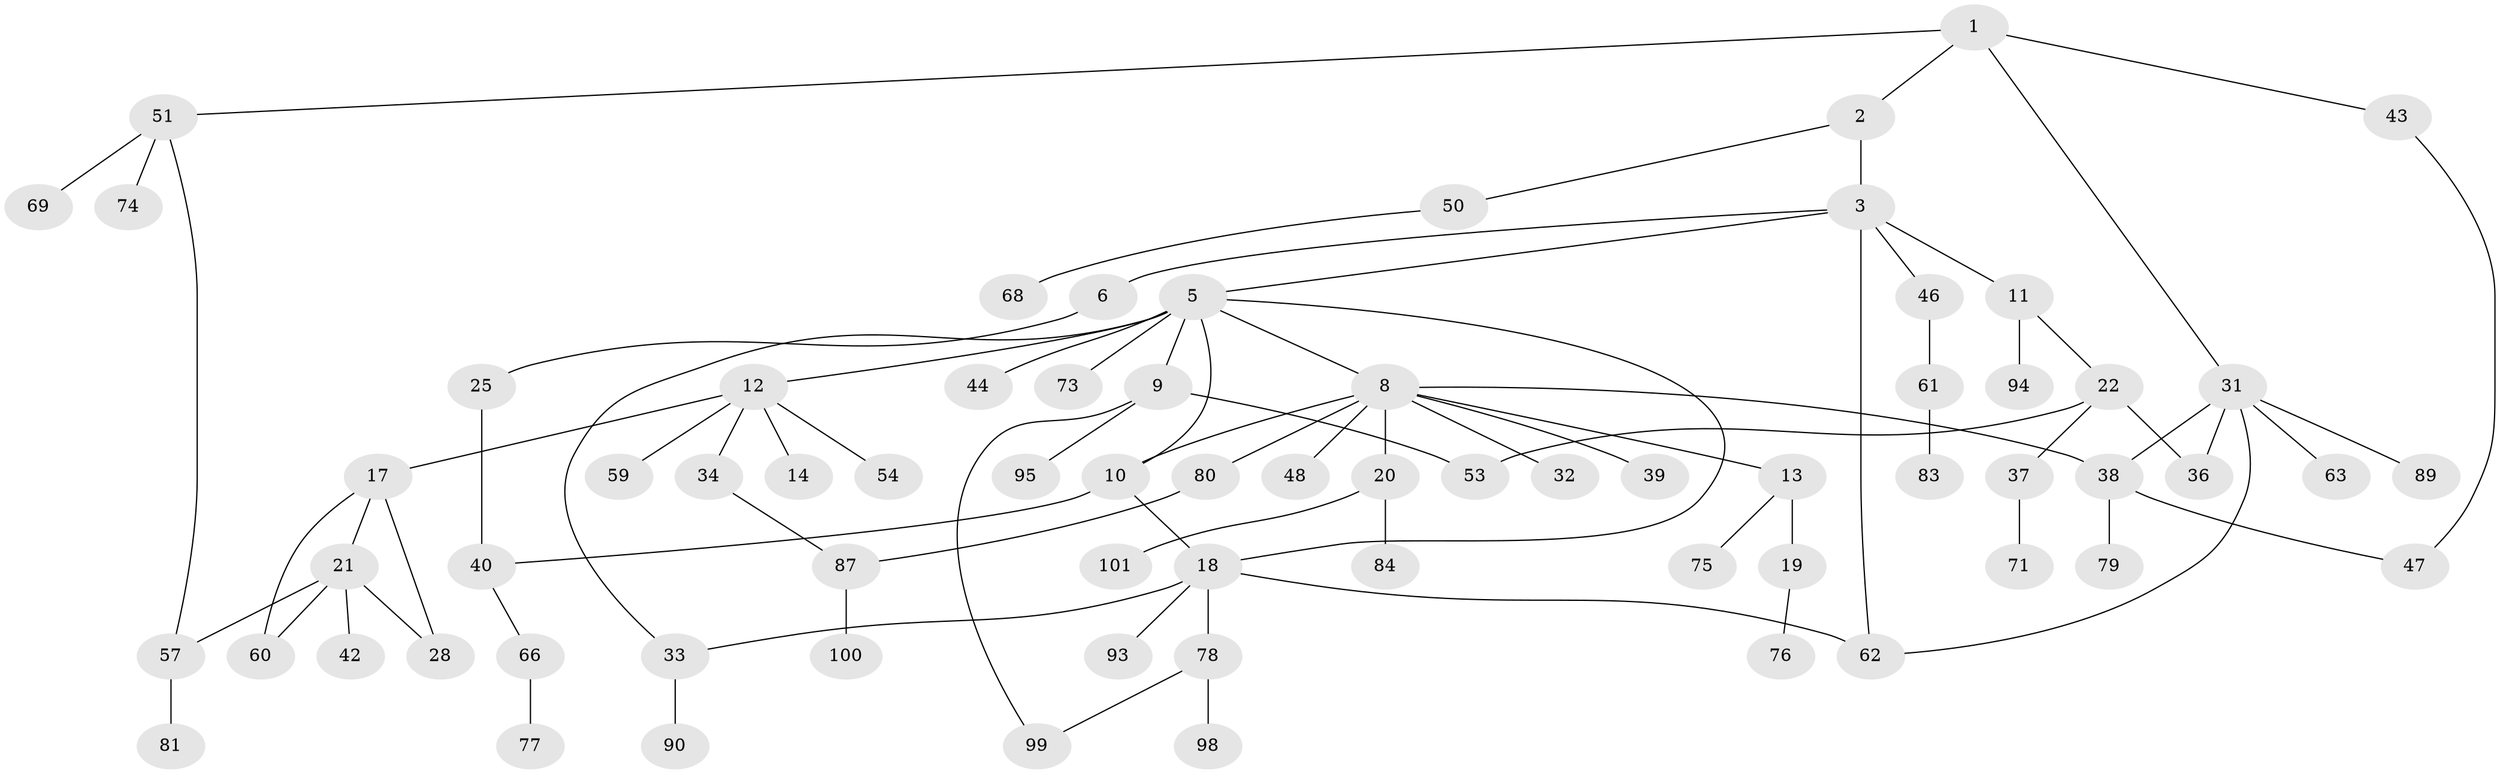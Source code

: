 // original degree distribution, {3: 0.1485148514851485, 4: 0.09900990099009901, 9: 0.009900990099009901, 1: 0.33663366336633666, 5: 0.039603960396039604, 2: 0.3465346534653465, 6: 0.019801980198019802}
// Generated by graph-tools (version 1.1) at 2025/10/02/27/25 16:10:52]
// undirected, 70 vertices, 84 edges
graph export_dot {
graph [start="1"]
  node [color=gray90,style=filled];
  1 [super="+26"];
  2 [super="+7"];
  3 [super="+4"];
  5 [super="+85"];
  6 [super="+27"];
  8 [super="+16"];
  9 [super="+70"];
  10 [super="+15"];
  11 [super="+29"];
  12 [super="+23"];
  13 [super="+52"];
  14;
  17 [super="+86"];
  18 [super="+55"];
  19 [super="+30"];
  20 [super="+65"];
  21 [super="+41"];
  22 [super="+24"];
  25 [super="+72"];
  28;
  31 [super="+58"];
  32;
  33 [super="+45"];
  34 [super="+35"];
  36 [super="+49"];
  37;
  38 [super="+96"];
  39;
  40 [super="+56"];
  42;
  43;
  44;
  46;
  47;
  48;
  50;
  51;
  53;
  54;
  57 [super="+64"];
  59 [super="+82"];
  60;
  61;
  62 [super="+67"];
  63;
  66;
  68 [super="+88"];
  69 [super="+97"];
  71;
  73;
  74;
  75;
  76;
  77 [super="+91"];
  78;
  79;
  80;
  81;
  83;
  84;
  87;
  89;
  90 [super="+92"];
  93;
  94;
  95;
  98;
  99;
  100;
  101;
  1 -- 2;
  1 -- 43;
  1 -- 51;
  1 -- 31;
  2 -- 3;
  2 -- 50;
  3 -- 6;
  3 -- 46;
  3 -- 11;
  3 -- 5;
  3 -- 62;
  5 -- 8;
  5 -- 9;
  5 -- 12;
  5 -- 33;
  5 -- 44;
  5 -- 73;
  5 -- 18;
  5 -- 10;
  6 -- 25;
  8 -- 10;
  8 -- 13;
  8 -- 80;
  8 -- 32;
  8 -- 48;
  8 -- 20;
  8 -- 39;
  8 -- 38;
  9 -- 53;
  9 -- 95;
  9 -- 99;
  10 -- 40;
  10 -- 18;
  11 -- 22;
  11 -- 94;
  12 -- 14;
  12 -- 17;
  12 -- 54;
  12 -- 59;
  12 -- 34;
  13 -- 19;
  13 -- 75;
  17 -- 21;
  17 -- 28;
  17 -- 60;
  18 -- 93;
  18 -- 33;
  18 -- 78;
  18 -- 62;
  19 -- 76;
  20 -- 84;
  20 -- 101;
  21 -- 28;
  21 -- 42;
  21 -- 60;
  21 -- 57;
  22 -- 53;
  22 -- 36;
  22 -- 37;
  25 -- 40;
  31 -- 36;
  31 -- 38;
  31 -- 89;
  31 -- 63;
  31 -- 62;
  33 -- 90;
  34 -- 87;
  37 -- 71;
  38 -- 47;
  38 -- 79;
  40 -- 66;
  43 -- 47;
  46 -- 61;
  50 -- 68;
  51 -- 69;
  51 -- 74;
  51 -- 57;
  57 -- 81;
  61 -- 83;
  66 -- 77;
  78 -- 98;
  78 -- 99;
  80 -- 87;
  87 -- 100;
}
